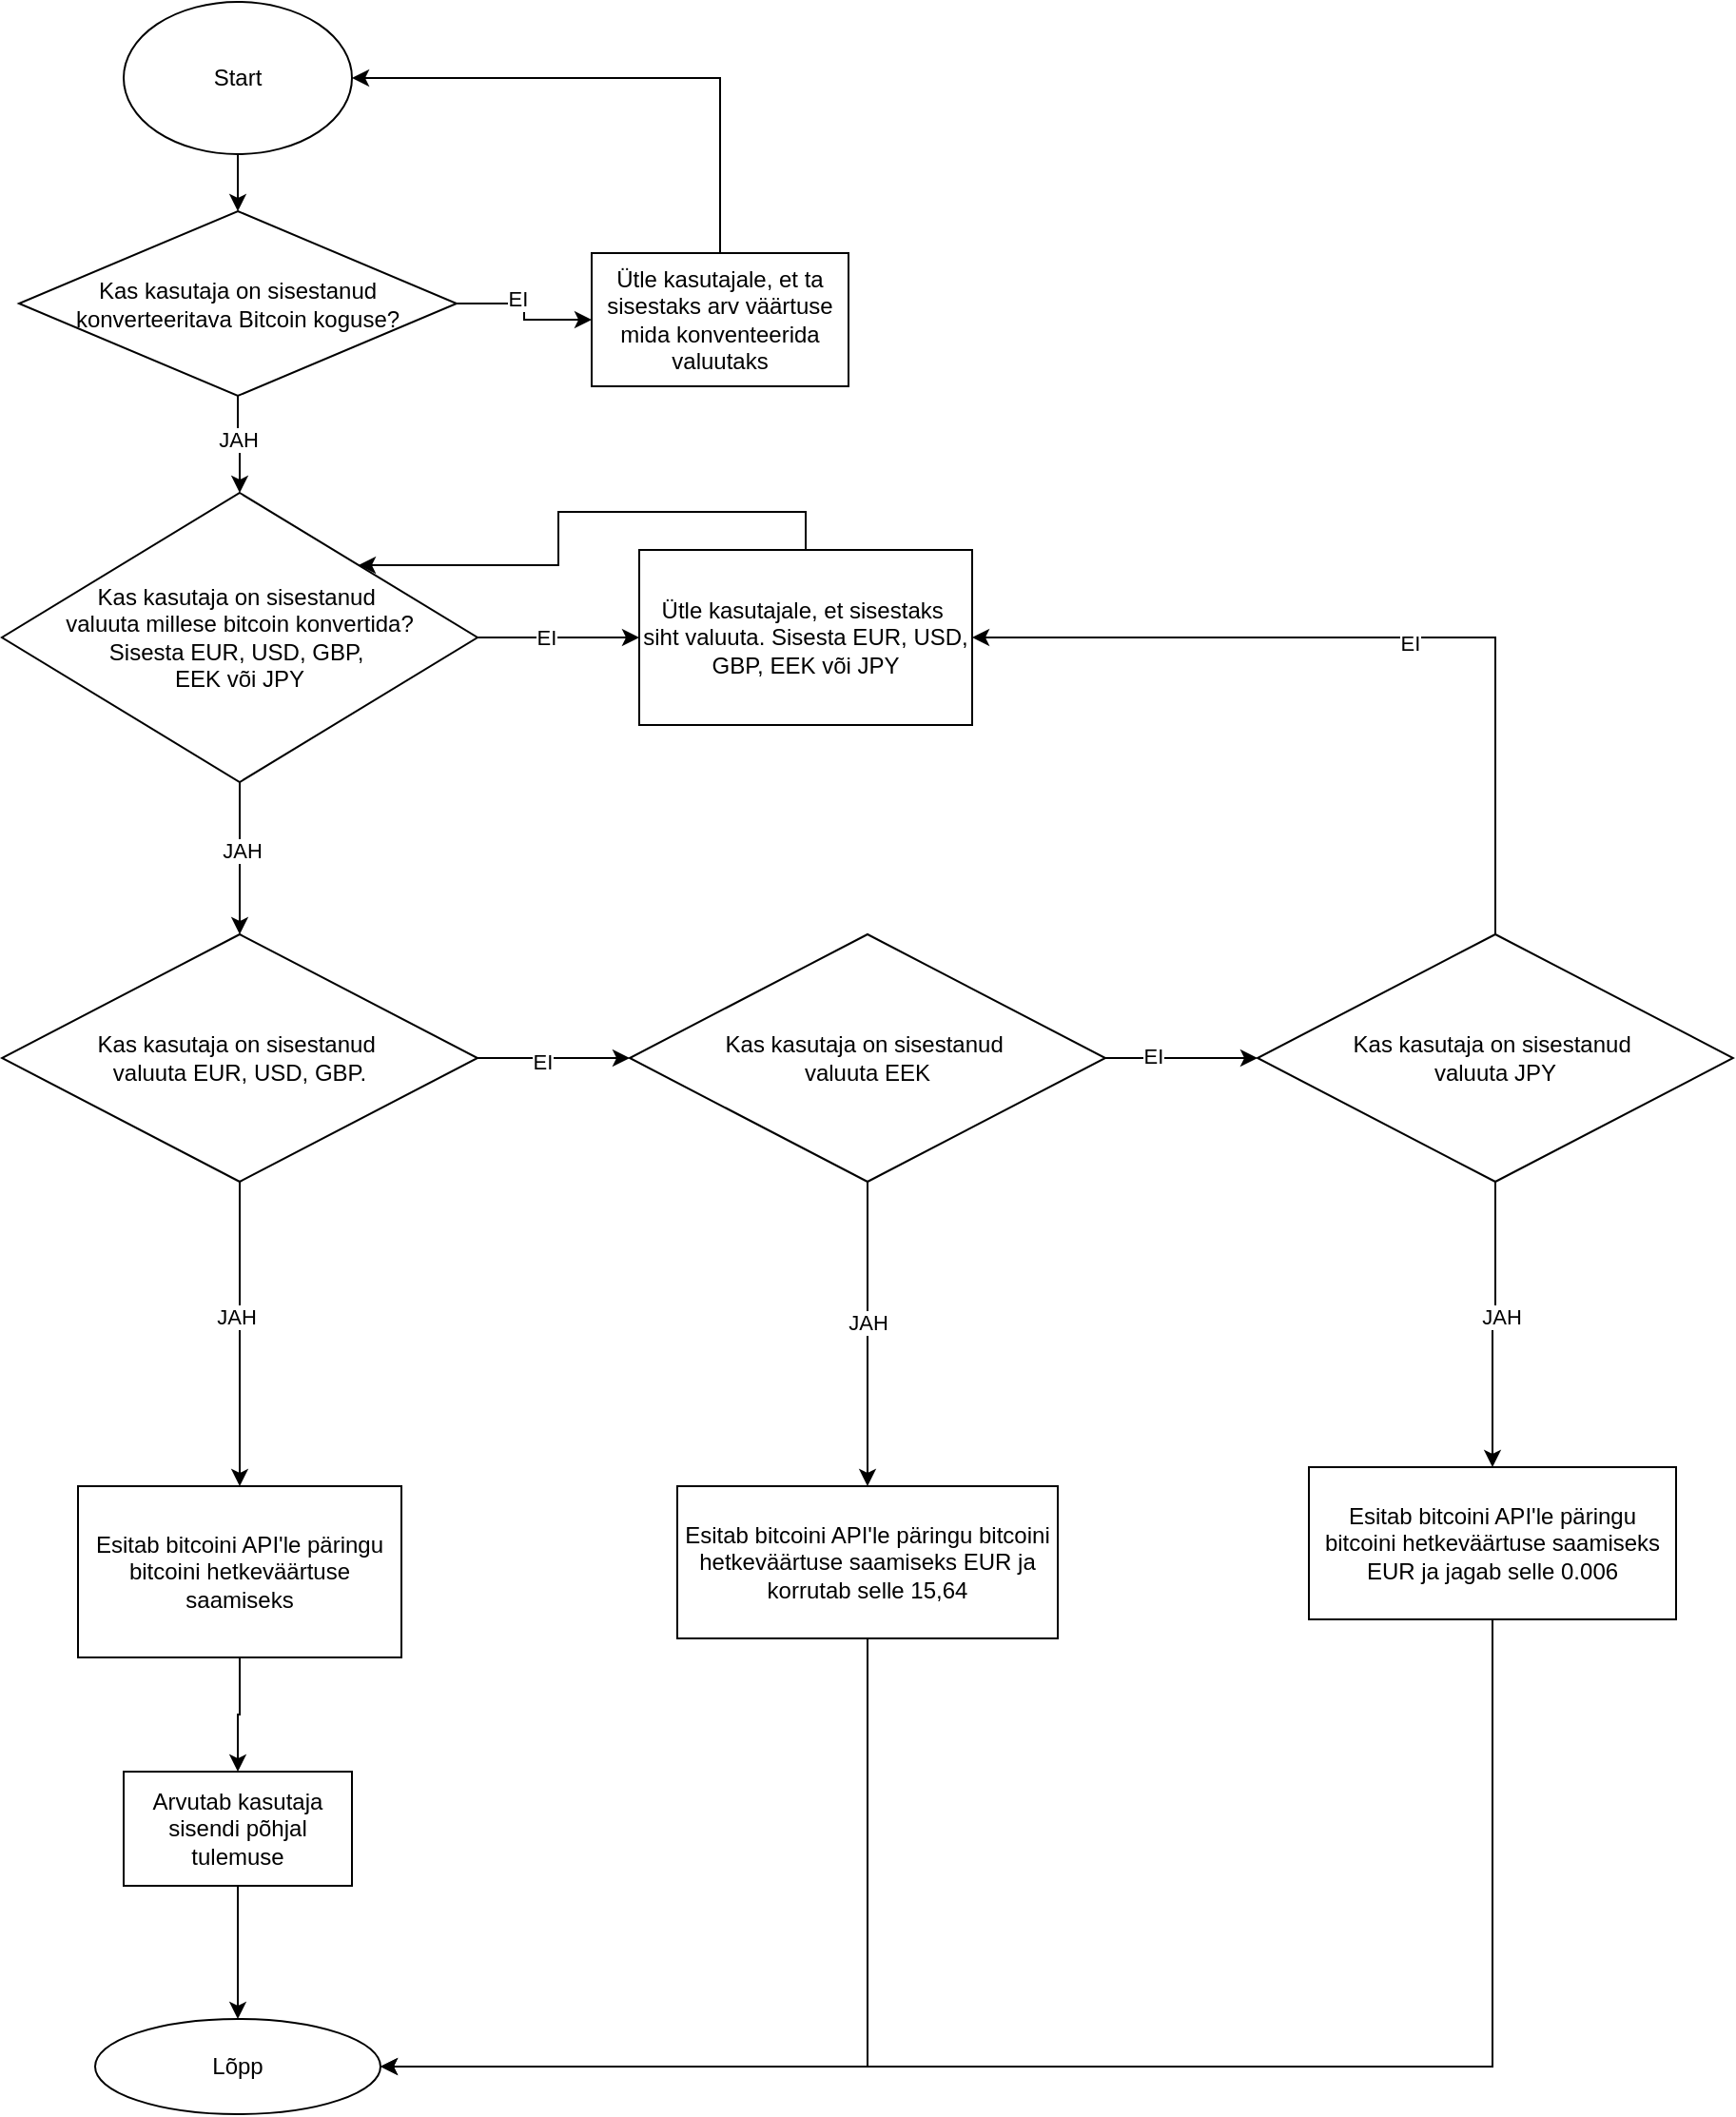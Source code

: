 <mxfile version="25.0.1">
  <diagram id="C5RBs43oDa-KdzZeNtuy" name="Page-1">
    <mxGraphModel dx="1050" dy="522" grid="1" gridSize="10" guides="1" tooltips="1" connect="1" arrows="1" fold="1" page="1" pageScale="1" pageWidth="827" pageHeight="1169" math="0" shadow="0">
      <root>
        <mxCell id="WIyWlLk6GJQsqaUBKTNV-0" />
        <mxCell id="WIyWlLk6GJQsqaUBKTNV-1" parent="WIyWlLk6GJQsqaUBKTNV-0" />
        <mxCell id="N2TpOjovdCxTWS9idGSR-2" value="" style="edgeStyle=orthogonalEdgeStyle;rounded=0;orthogonalLoop=1;jettySize=auto;html=1;" parent="WIyWlLk6GJQsqaUBKTNV-1" source="N2TpOjovdCxTWS9idGSR-0" target="N2TpOjovdCxTWS9idGSR-1" edge="1">
          <mxGeometry relative="1" as="geometry" />
        </mxCell>
        <mxCell id="N2TpOjovdCxTWS9idGSR-0" value="Start" style="ellipse;whiteSpace=wrap;html=1;" parent="WIyWlLk6GJQsqaUBKTNV-1" vertex="1">
          <mxGeometry x="84" y="30" width="120" height="80" as="geometry" />
        </mxCell>
        <mxCell id="N2TpOjovdCxTWS9idGSR-4" value="" style="edgeStyle=orthogonalEdgeStyle;rounded=0;orthogonalLoop=1;jettySize=auto;html=1;" parent="WIyWlLk6GJQsqaUBKTNV-1" source="N2TpOjovdCxTWS9idGSR-1" target="N2TpOjovdCxTWS9idGSR-3" edge="1">
          <mxGeometry relative="1" as="geometry" />
        </mxCell>
        <mxCell id="N2TpOjovdCxTWS9idGSR-5" value="EI" style="edgeLabel;html=1;align=center;verticalAlign=middle;resizable=0;points=[];" parent="N2TpOjovdCxTWS9idGSR-4" vertex="1" connectable="0">
          <mxGeometry x="-0.203" y="3" relative="1" as="geometry">
            <mxPoint as="offset" />
          </mxGeometry>
        </mxCell>
        <mxCell id="N2TpOjovdCxTWS9idGSR-8" value="" style="edgeStyle=orthogonalEdgeStyle;rounded=0;orthogonalLoop=1;jettySize=auto;html=1;" parent="WIyWlLk6GJQsqaUBKTNV-1" source="N2TpOjovdCxTWS9idGSR-1" target="N2TpOjovdCxTWS9idGSR-7" edge="1">
          <mxGeometry relative="1" as="geometry" />
        </mxCell>
        <mxCell id="N2TpOjovdCxTWS9idGSR-9" value="JAH" style="edgeLabel;html=1;align=center;verticalAlign=middle;resizable=0;points=[];" parent="N2TpOjovdCxTWS9idGSR-8" vertex="1" connectable="0">
          <mxGeometry x="-0.025" y="3" relative="1" as="geometry">
            <mxPoint as="offset" />
          </mxGeometry>
        </mxCell>
        <mxCell id="N2TpOjovdCxTWS9idGSR-1" value="Kas kasutaja on sisestanud konverteeritava Bitcoin koguse?" style="rhombus;whiteSpace=wrap;html=1;" parent="WIyWlLk6GJQsqaUBKTNV-1" vertex="1">
          <mxGeometry x="29" y="140" width="230" height="97" as="geometry" />
        </mxCell>
        <mxCell id="N2TpOjovdCxTWS9idGSR-6" style="edgeStyle=orthogonalEdgeStyle;rounded=0;orthogonalLoop=1;jettySize=auto;html=1;exitX=0.5;exitY=0;exitDx=0;exitDy=0;entryX=1;entryY=0.5;entryDx=0;entryDy=0;" parent="WIyWlLk6GJQsqaUBKTNV-1" source="N2TpOjovdCxTWS9idGSR-3" target="N2TpOjovdCxTWS9idGSR-0" edge="1">
          <mxGeometry relative="1" as="geometry" />
        </mxCell>
        <mxCell id="N2TpOjovdCxTWS9idGSR-3" value="Ütle kasutajale, et ta sisestaks arv väärtuse mida konventeerida valuutaks" style="whiteSpace=wrap;html=1;" parent="WIyWlLk6GJQsqaUBKTNV-1" vertex="1">
          <mxGeometry x="330" y="162" width="135" height="70" as="geometry" />
        </mxCell>
        <mxCell id="N2TpOjovdCxTWS9idGSR-11" value="" style="edgeStyle=orthogonalEdgeStyle;rounded=0;orthogonalLoop=1;jettySize=auto;html=1;" parent="WIyWlLk6GJQsqaUBKTNV-1" source="N2TpOjovdCxTWS9idGSR-7" target="N2TpOjovdCxTWS9idGSR-10" edge="1">
          <mxGeometry relative="1" as="geometry" />
        </mxCell>
        <mxCell id="N2TpOjovdCxTWS9idGSR-16" value="EI" style="edgeLabel;html=1;align=center;verticalAlign=middle;resizable=0;points=[];" parent="N2TpOjovdCxTWS9idGSR-11" vertex="1" connectable="0">
          <mxGeometry x="-0.151" relative="1" as="geometry">
            <mxPoint as="offset" />
          </mxGeometry>
        </mxCell>
        <mxCell id="NFJpykdeGmRFpgt93TA4-1" value="" style="edgeStyle=orthogonalEdgeStyle;rounded=0;orthogonalLoop=1;jettySize=auto;html=1;" edge="1" parent="WIyWlLk6GJQsqaUBKTNV-1" source="N2TpOjovdCxTWS9idGSR-7" target="NFJpykdeGmRFpgt93TA4-0">
          <mxGeometry relative="1" as="geometry" />
        </mxCell>
        <mxCell id="NFJpykdeGmRFpgt93TA4-2" value="JAH" style="edgeLabel;html=1;align=center;verticalAlign=middle;resizable=0;points=[];" vertex="1" connectable="0" parent="NFJpykdeGmRFpgt93TA4-1">
          <mxGeometry x="-0.105" y="1" relative="1" as="geometry">
            <mxPoint as="offset" />
          </mxGeometry>
        </mxCell>
        <mxCell id="N2TpOjovdCxTWS9idGSR-7" value="Kas kasutaja on sisestanud&amp;nbsp;&lt;div&gt;valuuta&amp;nbsp;&lt;span style=&quot;background-color: initial;&quot;&gt;millese bitcoin konvertida?&lt;/span&gt;&lt;/div&gt;&lt;div&gt;Sisesta EUR, USD, GBP,&amp;nbsp;&lt;/div&gt;&lt;div&gt;EEK või JPY&lt;/div&gt;" style="rhombus;whiteSpace=wrap;html=1;" parent="WIyWlLk6GJQsqaUBKTNV-1" vertex="1">
          <mxGeometry x="20" y="288" width="250" height="152" as="geometry" />
        </mxCell>
        <mxCell id="N2TpOjovdCxTWS9idGSR-13" style="edgeStyle=orthogonalEdgeStyle;rounded=0;orthogonalLoop=1;jettySize=auto;html=1;exitX=0.5;exitY=0;exitDx=0;exitDy=0;entryX=1;entryY=0;entryDx=0;entryDy=0;" parent="WIyWlLk6GJQsqaUBKTNV-1" source="N2TpOjovdCxTWS9idGSR-10" target="N2TpOjovdCxTWS9idGSR-7" edge="1">
          <mxGeometry relative="1" as="geometry" />
        </mxCell>
        <mxCell id="N2TpOjovdCxTWS9idGSR-10" value="Ütle kasutajale, et sisestaks&amp;nbsp;&lt;div&gt;siht valuuta.&amp;nbsp;&lt;span style=&quot;background-color: initial;&quot;&gt;Sisesta EUR, USD, GBP,&amp;nbsp;&lt;/span&gt;&lt;span style=&quot;background-color: initial;&quot;&gt;EEK või JPY&lt;/span&gt;&lt;/div&gt;" style="whiteSpace=wrap;html=1;" parent="WIyWlLk6GJQsqaUBKTNV-1" vertex="1">
          <mxGeometry x="355" y="318" width="175" height="92" as="geometry" />
        </mxCell>
        <mxCell id="N2TpOjovdCxTWS9idGSR-19" value="" style="edgeStyle=orthogonalEdgeStyle;rounded=0;orthogonalLoop=1;jettySize=auto;html=1;" parent="WIyWlLk6GJQsqaUBKTNV-1" source="N2TpOjovdCxTWS9idGSR-14" target="N2TpOjovdCxTWS9idGSR-18" edge="1">
          <mxGeometry relative="1" as="geometry" />
        </mxCell>
        <mxCell id="N2TpOjovdCxTWS9idGSR-14" value="Esitab bitcoini API&#39;le päringu bitcoini hetkeväärtuse saamiseks" style="whiteSpace=wrap;html=1;" parent="WIyWlLk6GJQsqaUBKTNV-1" vertex="1">
          <mxGeometry x="60" y="810" width="170" height="90" as="geometry" />
        </mxCell>
        <mxCell id="N2TpOjovdCxTWS9idGSR-21" value="" style="edgeStyle=orthogonalEdgeStyle;rounded=0;orthogonalLoop=1;jettySize=auto;html=1;" parent="WIyWlLk6GJQsqaUBKTNV-1" source="N2TpOjovdCxTWS9idGSR-18" target="N2TpOjovdCxTWS9idGSR-20" edge="1">
          <mxGeometry relative="1" as="geometry" />
        </mxCell>
        <mxCell id="N2TpOjovdCxTWS9idGSR-18" value="Arvutab kasutaja sisendi põhjal tulemuse" style="whiteSpace=wrap;html=1;" parent="WIyWlLk6GJQsqaUBKTNV-1" vertex="1">
          <mxGeometry x="84" y="960" width="120" height="60" as="geometry" />
        </mxCell>
        <mxCell id="N2TpOjovdCxTWS9idGSR-20" value="Lõpp" style="ellipse;whiteSpace=wrap;html=1;" parent="WIyWlLk6GJQsqaUBKTNV-1" vertex="1">
          <mxGeometry x="69" y="1090" width="150" height="50" as="geometry" />
        </mxCell>
        <mxCell id="NFJpykdeGmRFpgt93TA4-3" style="edgeStyle=orthogonalEdgeStyle;rounded=0;orthogonalLoop=1;jettySize=auto;html=1;exitX=0.5;exitY=1;exitDx=0;exitDy=0;entryX=0.5;entryY=0;entryDx=0;entryDy=0;" edge="1" parent="WIyWlLk6GJQsqaUBKTNV-1" source="NFJpykdeGmRFpgt93TA4-0" target="N2TpOjovdCxTWS9idGSR-14">
          <mxGeometry relative="1" as="geometry" />
        </mxCell>
        <mxCell id="NFJpykdeGmRFpgt93TA4-4" value="JAH" style="edgeLabel;html=1;align=center;verticalAlign=middle;resizable=0;points=[];" vertex="1" connectable="0" parent="NFJpykdeGmRFpgt93TA4-3">
          <mxGeometry x="-0.115" y="-2" relative="1" as="geometry">
            <mxPoint as="offset" />
          </mxGeometry>
        </mxCell>
        <mxCell id="NFJpykdeGmRFpgt93TA4-6" value="" style="edgeStyle=orthogonalEdgeStyle;rounded=0;orthogonalLoop=1;jettySize=auto;html=1;" edge="1" parent="WIyWlLk6GJQsqaUBKTNV-1" source="NFJpykdeGmRFpgt93TA4-0" target="NFJpykdeGmRFpgt93TA4-5">
          <mxGeometry relative="1" as="geometry" />
        </mxCell>
        <mxCell id="NFJpykdeGmRFpgt93TA4-7" value="EI" style="edgeLabel;html=1;align=center;verticalAlign=middle;resizable=0;points=[];" vertex="1" connectable="0" parent="NFJpykdeGmRFpgt93TA4-6">
          <mxGeometry x="-0.155" y="-2" relative="1" as="geometry">
            <mxPoint as="offset" />
          </mxGeometry>
        </mxCell>
        <mxCell id="NFJpykdeGmRFpgt93TA4-0" value="Kas kasutaja on sisestanud&amp;nbsp;&lt;div&gt;valuuta&lt;span style=&quot;background-color: initial;&quot;&gt;&amp;nbsp;EUR, USD, GBP.&lt;/span&gt;&lt;/div&gt;" style="rhombus;whiteSpace=wrap;html=1;" vertex="1" parent="WIyWlLk6GJQsqaUBKTNV-1">
          <mxGeometry x="20" y="520" width="250" height="130" as="geometry" />
        </mxCell>
        <mxCell id="NFJpykdeGmRFpgt93TA4-12" value="" style="edgeStyle=orthogonalEdgeStyle;rounded=0;orthogonalLoop=1;jettySize=auto;html=1;" edge="1" parent="WIyWlLk6GJQsqaUBKTNV-1" source="NFJpykdeGmRFpgt93TA4-5" target="NFJpykdeGmRFpgt93TA4-11">
          <mxGeometry relative="1" as="geometry" />
        </mxCell>
        <mxCell id="NFJpykdeGmRFpgt93TA4-13" value="JAH" style="edgeLabel;html=1;align=center;verticalAlign=middle;resizable=0;points=[];" vertex="1" connectable="0" parent="NFJpykdeGmRFpgt93TA4-12">
          <mxGeometry x="-0.077" relative="1" as="geometry">
            <mxPoint as="offset" />
          </mxGeometry>
        </mxCell>
        <mxCell id="NFJpykdeGmRFpgt93TA4-18" value="" style="edgeStyle=orthogonalEdgeStyle;rounded=0;orthogonalLoop=1;jettySize=auto;html=1;" edge="1" parent="WIyWlLk6GJQsqaUBKTNV-1" source="NFJpykdeGmRFpgt93TA4-5" target="NFJpykdeGmRFpgt93TA4-17">
          <mxGeometry relative="1" as="geometry" />
        </mxCell>
        <mxCell id="NFJpykdeGmRFpgt93TA4-20" value="EI" style="edgeLabel;html=1;align=center;verticalAlign=middle;resizable=0;points=[];" vertex="1" connectable="0" parent="NFJpykdeGmRFpgt93TA4-18">
          <mxGeometry x="-0.39" y="1" relative="1" as="geometry">
            <mxPoint as="offset" />
          </mxGeometry>
        </mxCell>
        <mxCell id="NFJpykdeGmRFpgt93TA4-5" value="Kas kasutaja on sisestanud&amp;nbsp;&lt;div&gt;valuuta&lt;span style=&quot;background-color: initial;&quot;&gt;&amp;nbsp;EEK&lt;/span&gt;&lt;/div&gt;" style="rhombus;whiteSpace=wrap;html=1;" vertex="1" parent="WIyWlLk6GJQsqaUBKTNV-1">
          <mxGeometry x="350" y="520" width="250" height="130" as="geometry" />
        </mxCell>
        <mxCell id="NFJpykdeGmRFpgt93TA4-19" style="edgeStyle=orthogonalEdgeStyle;rounded=0;orthogonalLoop=1;jettySize=auto;html=1;exitX=0.5;exitY=1;exitDx=0;exitDy=0;entryX=1;entryY=0.5;entryDx=0;entryDy=0;" edge="1" parent="WIyWlLk6GJQsqaUBKTNV-1" source="NFJpykdeGmRFpgt93TA4-11" target="N2TpOjovdCxTWS9idGSR-20">
          <mxGeometry relative="1" as="geometry" />
        </mxCell>
        <mxCell id="NFJpykdeGmRFpgt93TA4-11" value="Esitab bitcoini API&#39;le päringu bitcoini hetkeväärtuse saamiseks EUR ja korrutab selle 15,64" style="whiteSpace=wrap;html=1;" vertex="1" parent="WIyWlLk6GJQsqaUBKTNV-1">
          <mxGeometry x="375" y="810" width="200" height="80" as="geometry" />
        </mxCell>
        <mxCell id="NFJpykdeGmRFpgt93TA4-22" value="" style="edgeStyle=orthogonalEdgeStyle;rounded=0;orthogonalLoop=1;jettySize=auto;html=1;" edge="1" parent="WIyWlLk6GJQsqaUBKTNV-1" source="NFJpykdeGmRFpgt93TA4-17" target="NFJpykdeGmRFpgt93TA4-21">
          <mxGeometry relative="1" as="geometry" />
        </mxCell>
        <mxCell id="NFJpykdeGmRFpgt93TA4-23" value="JAH" style="edgeLabel;html=1;align=center;verticalAlign=middle;resizable=0;points=[];" vertex="1" connectable="0" parent="NFJpykdeGmRFpgt93TA4-22">
          <mxGeometry x="-0.065" y="3" relative="1" as="geometry">
            <mxPoint as="offset" />
          </mxGeometry>
        </mxCell>
        <mxCell id="NFJpykdeGmRFpgt93TA4-25" style="edgeStyle=orthogonalEdgeStyle;rounded=0;orthogonalLoop=1;jettySize=auto;html=1;exitX=0.5;exitY=0;exitDx=0;exitDy=0;entryX=1;entryY=0.5;entryDx=0;entryDy=0;" edge="1" parent="WIyWlLk6GJQsqaUBKTNV-1" source="NFJpykdeGmRFpgt93TA4-17" target="N2TpOjovdCxTWS9idGSR-10">
          <mxGeometry relative="1" as="geometry" />
        </mxCell>
        <mxCell id="NFJpykdeGmRFpgt93TA4-26" value="EI" style="edgeLabel;html=1;align=center;verticalAlign=middle;resizable=0;points=[];" vertex="1" connectable="0" parent="NFJpykdeGmRFpgt93TA4-25">
          <mxGeometry x="-0.065" y="3" relative="1" as="geometry">
            <mxPoint as="offset" />
          </mxGeometry>
        </mxCell>
        <mxCell id="NFJpykdeGmRFpgt93TA4-17" value="Kas kasutaja on sisestanud&amp;nbsp;&lt;div&gt;valuuta&lt;span style=&quot;background-color: initial;&quot;&gt;&amp;nbsp;JPY&lt;/span&gt;&lt;/div&gt;" style="rhombus;whiteSpace=wrap;html=1;" vertex="1" parent="WIyWlLk6GJQsqaUBKTNV-1">
          <mxGeometry x="680" y="520" width="250" height="130" as="geometry" />
        </mxCell>
        <mxCell id="NFJpykdeGmRFpgt93TA4-24" style="edgeStyle=orthogonalEdgeStyle;rounded=0;orthogonalLoop=1;jettySize=auto;html=1;exitX=0.5;exitY=1;exitDx=0;exitDy=0;entryX=1;entryY=0.5;entryDx=0;entryDy=0;" edge="1" parent="WIyWlLk6GJQsqaUBKTNV-1" source="NFJpykdeGmRFpgt93TA4-21" target="N2TpOjovdCxTWS9idGSR-20">
          <mxGeometry relative="1" as="geometry" />
        </mxCell>
        <mxCell id="NFJpykdeGmRFpgt93TA4-21" value="Esitab bitcoini API&#39;le päringu bitcoini hetkeväärtuse saamiseks EUR ja jagab selle&amp;nbsp;0.006" style="whiteSpace=wrap;html=1;" vertex="1" parent="WIyWlLk6GJQsqaUBKTNV-1">
          <mxGeometry x="707" y="800" width="193" height="80" as="geometry" />
        </mxCell>
      </root>
    </mxGraphModel>
  </diagram>
</mxfile>
